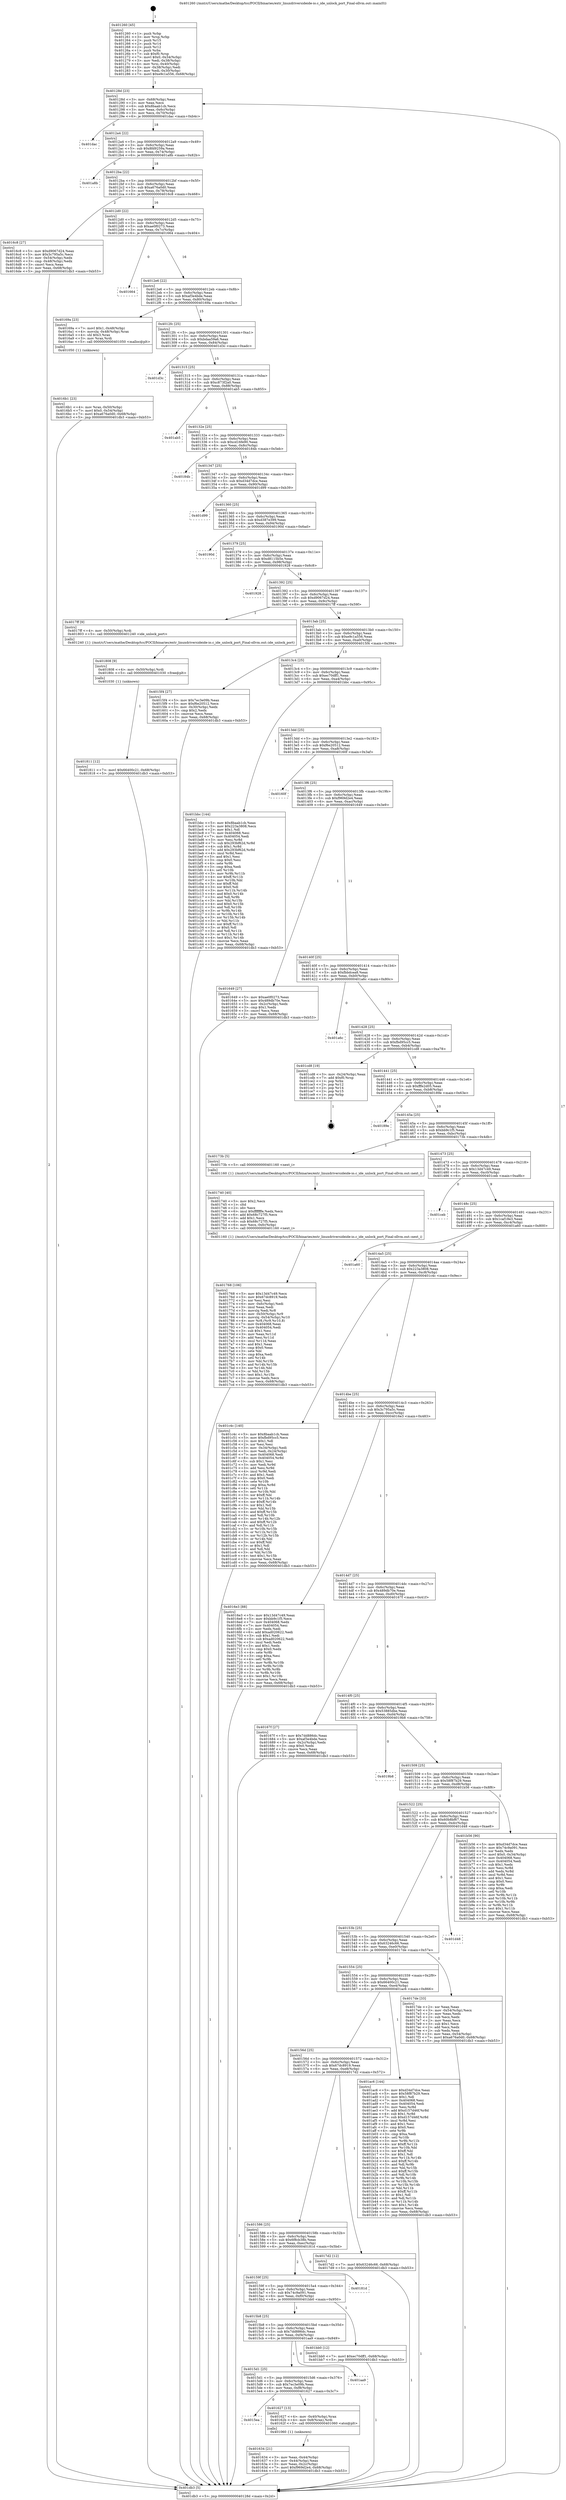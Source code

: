 digraph "0x401260" {
  label = "0x401260 (/mnt/c/Users/mathe/Desktop/tcc/POCII/binaries/extr_linuxdriversideide-io.c_ide_unlock_port_Final-ollvm.out::main(0))"
  labelloc = "t"
  node[shape=record]

  Entry [label="",width=0.3,height=0.3,shape=circle,fillcolor=black,style=filled]
  "0x40128d" [label="{
     0x40128d [23]\l
     | [instrs]\l
     &nbsp;&nbsp;0x40128d \<+3\>: mov -0x68(%rbp),%eax\l
     &nbsp;&nbsp;0x401290 \<+2\>: mov %eax,%ecx\l
     &nbsp;&nbsp;0x401292 \<+6\>: sub $0x8baab1cb,%ecx\l
     &nbsp;&nbsp;0x401298 \<+3\>: mov %eax,-0x6c(%rbp)\l
     &nbsp;&nbsp;0x40129b \<+3\>: mov %ecx,-0x70(%rbp)\l
     &nbsp;&nbsp;0x40129e \<+6\>: je 0000000000401dac \<main+0xb4c\>\l
  }"]
  "0x401dac" [label="{
     0x401dac\l
  }", style=dashed]
  "0x4012a4" [label="{
     0x4012a4 [22]\l
     | [instrs]\l
     &nbsp;&nbsp;0x4012a4 \<+5\>: jmp 00000000004012a9 \<main+0x49\>\l
     &nbsp;&nbsp;0x4012a9 \<+3\>: mov -0x6c(%rbp),%eax\l
     &nbsp;&nbsp;0x4012ac \<+5\>: sub $0x8fd9259a,%eax\l
     &nbsp;&nbsp;0x4012b1 \<+3\>: mov %eax,-0x74(%rbp)\l
     &nbsp;&nbsp;0x4012b4 \<+6\>: je 0000000000401a8b \<main+0x82b\>\l
  }"]
  Exit [label="",width=0.3,height=0.3,shape=circle,fillcolor=black,style=filled,peripheries=2]
  "0x401a8b" [label="{
     0x401a8b\l
  }", style=dashed]
  "0x4012ba" [label="{
     0x4012ba [22]\l
     | [instrs]\l
     &nbsp;&nbsp;0x4012ba \<+5\>: jmp 00000000004012bf \<main+0x5f\>\l
     &nbsp;&nbsp;0x4012bf \<+3\>: mov -0x6c(%rbp),%eax\l
     &nbsp;&nbsp;0x4012c2 \<+5\>: sub $0xa676a0d0,%eax\l
     &nbsp;&nbsp;0x4012c7 \<+3\>: mov %eax,-0x78(%rbp)\l
     &nbsp;&nbsp;0x4012ca \<+6\>: je 00000000004016c8 \<main+0x468\>\l
  }"]
  "0x401811" [label="{
     0x401811 [12]\l
     | [instrs]\l
     &nbsp;&nbsp;0x401811 \<+7\>: movl $0x66400c21,-0x68(%rbp)\l
     &nbsp;&nbsp;0x401818 \<+5\>: jmp 0000000000401db3 \<main+0xb53\>\l
  }"]
  "0x4016c8" [label="{
     0x4016c8 [27]\l
     | [instrs]\l
     &nbsp;&nbsp;0x4016c8 \<+5\>: mov $0xd9067d24,%eax\l
     &nbsp;&nbsp;0x4016cd \<+5\>: mov $0x3c795a5c,%ecx\l
     &nbsp;&nbsp;0x4016d2 \<+3\>: mov -0x54(%rbp),%edx\l
     &nbsp;&nbsp;0x4016d5 \<+3\>: cmp -0x48(%rbp),%edx\l
     &nbsp;&nbsp;0x4016d8 \<+3\>: cmovl %ecx,%eax\l
     &nbsp;&nbsp;0x4016db \<+3\>: mov %eax,-0x68(%rbp)\l
     &nbsp;&nbsp;0x4016de \<+5\>: jmp 0000000000401db3 \<main+0xb53\>\l
  }"]
  "0x4012d0" [label="{
     0x4012d0 [22]\l
     | [instrs]\l
     &nbsp;&nbsp;0x4012d0 \<+5\>: jmp 00000000004012d5 \<main+0x75\>\l
     &nbsp;&nbsp;0x4012d5 \<+3\>: mov -0x6c(%rbp),%eax\l
     &nbsp;&nbsp;0x4012d8 \<+5\>: sub $0xae0f0273,%eax\l
     &nbsp;&nbsp;0x4012dd \<+3\>: mov %eax,-0x7c(%rbp)\l
     &nbsp;&nbsp;0x4012e0 \<+6\>: je 0000000000401664 \<main+0x404\>\l
  }"]
  "0x401808" [label="{
     0x401808 [9]\l
     | [instrs]\l
     &nbsp;&nbsp;0x401808 \<+4\>: mov -0x50(%rbp),%rdi\l
     &nbsp;&nbsp;0x40180c \<+5\>: call 0000000000401030 \<free@plt\>\l
     | [calls]\l
     &nbsp;&nbsp;0x401030 \{1\} (unknown)\l
  }"]
  "0x401664" [label="{
     0x401664\l
  }", style=dashed]
  "0x4012e6" [label="{
     0x4012e6 [22]\l
     | [instrs]\l
     &nbsp;&nbsp;0x4012e6 \<+5\>: jmp 00000000004012eb \<main+0x8b\>\l
     &nbsp;&nbsp;0x4012eb \<+3\>: mov -0x6c(%rbp),%eax\l
     &nbsp;&nbsp;0x4012ee \<+5\>: sub $0xaf3e4bde,%eax\l
     &nbsp;&nbsp;0x4012f3 \<+3\>: mov %eax,-0x80(%rbp)\l
     &nbsp;&nbsp;0x4012f6 \<+6\>: je 000000000040169a \<main+0x43a\>\l
  }"]
  "0x401768" [label="{
     0x401768 [106]\l
     | [instrs]\l
     &nbsp;&nbsp;0x401768 \<+5\>: mov $0x13d47c49,%ecx\l
     &nbsp;&nbsp;0x40176d \<+5\>: mov $0x67dc8919,%edx\l
     &nbsp;&nbsp;0x401772 \<+2\>: xor %esi,%esi\l
     &nbsp;&nbsp;0x401774 \<+6\>: mov -0xfc(%rbp),%edi\l
     &nbsp;&nbsp;0x40177a \<+3\>: imul %eax,%edi\l
     &nbsp;&nbsp;0x40177d \<+3\>: movslq %edi,%r8\l
     &nbsp;&nbsp;0x401780 \<+4\>: mov -0x50(%rbp),%r9\l
     &nbsp;&nbsp;0x401784 \<+4\>: movslq -0x54(%rbp),%r10\l
     &nbsp;&nbsp;0x401788 \<+4\>: mov %r8,(%r9,%r10,8)\l
     &nbsp;&nbsp;0x40178c \<+7\>: mov 0x404068,%eax\l
     &nbsp;&nbsp;0x401793 \<+7\>: mov 0x404054,%edi\l
     &nbsp;&nbsp;0x40179a \<+3\>: sub $0x1,%esi\l
     &nbsp;&nbsp;0x40179d \<+3\>: mov %eax,%r11d\l
     &nbsp;&nbsp;0x4017a0 \<+3\>: add %esi,%r11d\l
     &nbsp;&nbsp;0x4017a3 \<+4\>: imul %r11d,%eax\l
     &nbsp;&nbsp;0x4017a7 \<+3\>: and $0x1,%eax\l
     &nbsp;&nbsp;0x4017aa \<+3\>: cmp $0x0,%eax\l
     &nbsp;&nbsp;0x4017ad \<+3\>: sete %bl\l
     &nbsp;&nbsp;0x4017b0 \<+3\>: cmp $0xa,%edi\l
     &nbsp;&nbsp;0x4017b3 \<+4\>: setl %r14b\l
     &nbsp;&nbsp;0x4017b7 \<+3\>: mov %bl,%r15b\l
     &nbsp;&nbsp;0x4017ba \<+3\>: and %r14b,%r15b\l
     &nbsp;&nbsp;0x4017bd \<+3\>: xor %r14b,%bl\l
     &nbsp;&nbsp;0x4017c0 \<+3\>: or %bl,%r15b\l
     &nbsp;&nbsp;0x4017c3 \<+4\>: test $0x1,%r15b\l
     &nbsp;&nbsp;0x4017c7 \<+3\>: cmovne %edx,%ecx\l
     &nbsp;&nbsp;0x4017ca \<+3\>: mov %ecx,-0x68(%rbp)\l
     &nbsp;&nbsp;0x4017cd \<+5\>: jmp 0000000000401db3 \<main+0xb53\>\l
  }"]
  "0x40169a" [label="{
     0x40169a [23]\l
     | [instrs]\l
     &nbsp;&nbsp;0x40169a \<+7\>: movl $0x1,-0x48(%rbp)\l
     &nbsp;&nbsp;0x4016a1 \<+4\>: movslq -0x48(%rbp),%rax\l
     &nbsp;&nbsp;0x4016a5 \<+4\>: shl $0x3,%rax\l
     &nbsp;&nbsp;0x4016a9 \<+3\>: mov %rax,%rdi\l
     &nbsp;&nbsp;0x4016ac \<+5\>: call 0000000000401050 \<malloc@plt\>\l
     | [calls]\l
     &nbsp;&nbsp;0x401050 \{1\} (unknown)\l
  }"]
  "0x4012fc" [label="{
     0x4012fc [25]\l
     | [instrs]\l
     &nbsp;&nbsp;0x4012fc \<+5\>: jmp 0000000000401301 \<main+0xa1\>\l
     &nbsp;&nbsp;0x401301 \<+3\>: mov -0x6c(%rbp),%eax\l
     &nbsp;&nbsp;0x401304 \<+5\>: sub $0xbdaa59a6,%eax\l
     &nbsp;&nbsp;0x401309 \<+6\>: mov %eax,-0x84(%rbp)\l
     &nbsp;&nbsp;0x40130f \<+6\>: je 0000000000401d3c \<main+0xadc\>\l
  }"]
  "0x401740" [label="{
     0x401740 [40]\l
     | [instrs]\l
     &nbsp;&nbsp;0x401740 \<+5\>: mov $0x2,%ecx\l
     &nbsp;&nbsp;0x401745 \<+1\>: cltd\l
     &nbsp;&nbsp;0x401746 \<+2\>: idiv %ecx\l
     &nbsp;&nbsp;0x401748 \<+6\>: imul $0xfffffffe,%edx,%ecx\l
     &nbsp;&nbsp;0x40174e \<+6\>: add $0x68c727f5,%ecx\l
     &nbsp;&nbsp;0x401754 \<+3\>: add $0x1,%ecx\l
     &nbsp;&nbsp;0x401757 \<+6\>: sub $0x68c727f5,%ecx\l
     &nbsp;&nbsp;0x40175d \<+6\>: mov %ecx,-0xfc(%rbp)\l
     &nbsp;&nbsp;0x401763 \<+5\>: call 0000000000401160 \<next_i\>\l
     | [calls]\l
     &nbsp;&nbsp;0x401160 \{1\} (/mnt/c/Users/mathe/Desktop/tcc/POCII/binaries/extr_linuxdriversideide-io.c_ide_unlock_port_Final-ollvm.out::next_i)\l
  }"]
  "0x401d3c" [label="{
     0x401d3c\l
  }", style=dashed]
  "0x401315" [label="{
     0x401315 [25]\l
     | [instrs]\l
     &nbsp;&nbsp;0x401315 \<+5\>: jmp 000000000040131a \<main+0xba\>\l
     &nbsp;&nbsp;0x40131a \<+3\>: mov -0x6c(%rbp),%eax\l
     &nbsp;&nbsp;0x40131d \<+5\>: sub $0xc873f2a0,%eax\l
     &nbsp;&nbsp;0x401322 \<+6\>: mov %eax,-0x88(%rbp)\l
     &nbsp;&nbsp;0x401328 \<+6\>: je 0000000000401ab5 \<main+0x855\>\l
  }"]
  "0x4016b1" [label="{
     0x4016b1 [23]\l
     | [instrs]\l
     &nbsp;&nbsp;0x4016b1 \<+4\>: mov %rax,-0x50(%rbp)\l
     &nbsp;&nbsp;0x4016b5 \<+7\>: movl $0x0,-0x54(%rbp)\l
     &nbsp;&nbsp;0x4016bc \<+7\>: movl $0xa676a0d0,-0x68(%rbp)\l
     &nbsp;&nbsp;0x4016c3 \<+5\>: jmp 0000000000401db3 \<main+0xb53\>\l
  }"]
  "0x401ab5" [label="{
     0x401ab5\l
  }", style=dashed]
  "0x40132e" [label="{
     0x40132e [25]\l
     | [instrs]\l
     &nbsp;&nbsp;0x40132e \<+5\>: jmp 0000000000401333 \<main+0xd3\>\l
     &nbsp;&nbsp;0x401333 \<+3\>: mov -0x6c(%rbp),%eax\l
     &nbsp;&nbsp;0x401336 \<+5\>: sub $0xcd16fe90,%eax\l
     &nbsp;&nbsp;0x40133b \<+6\>: mov %eax,-0x8c(%rbp)\l
     &nbsp;&nbsp;0x401341 \<+6\>: je 000000000040184b \<main+0x5eb\>\l
  }"]
  "0x401634" [label="{
     0x401634 [21]\l
     | [instrs]\l
     &nbsp;&nbsp;0x401634 \<+3\>: mov %eax,-0x44(%rbp)\l
     &nbsp;&nbsp;0x401637 \<+3\>: mov -0x44(%rbp),%eax\l
     &nbsp;&nbsp;0x40163a \<+3\>: mov %eax,-0x2c(%rbp)\l
     &nbsp;&nbsp;0x40163d \<+7\>: movl $0xf969d2e4,-0x68(%rbp)\l
     &nbsp;&nbsp;0x401644 \<+5\>: jmp 0000000000401db3 \<main+0xb53\>\l
  }"]
  "0x40184b" [label="{
     0x40184b\l
  }", style=dashed]
  "0x401347" [label="{
     0x401347 [25]\l
     | [instrs]\l
     &nbsp;&nbsp;0x401347 \<+5\>: jmp 000000000040134c \<main+0xec\>\l
     &nbsp;&nbsp;0x40134c \<+3\>: mov -0x6c(%rbp),%eax\l
     &nbsp;&nbsp;0x40134f \<+5\>: sub $0xd34d7dce,%eax\l
     &nbsp;&nbsp;0x401354 \<+6\>: mov %eax,-0x90(%rbp)\l
     &nbsp;&nbsp;0x40135a \<+6\>: je 0000000000401d99 \<main+0xb39\>\l
  }"]
  "0x4015ea" [label="{
     0x4015ea\l
  }", style=dashed]
  "0x401d99" [label="{
     0x401d99\l
  }", style=dashed]
  "0x401360" [label="{
     0x401360 [25]\l
     | [instrs]\l
     &nbsp;&nbsp;0x401360 \<+5\>: jmp 0000000000401365 \<main+0x105\>\l
     &nbsp;&nbsp;0x401365 \<+3\>: mov -0x6c(%rbp),%eax\l
     &nbsp;&nbsp;0x401368 \<+5\>: sub $0xd387e399,%eax\l
     &nbsp;&nbsp;0x40136d \<+6\>: mov %eax,-0x94(%rbp)\l
     &nbsp;&nbsp;0x401373 \<+6\>: je 000000000040190d \<main+0x6ad\>\l
  }"]
  "0x401627" [label="{
     0x401627 [13]\l
     | [instrs]\l
     &nbsp;&nbsp;0x401627 \<+4\>: mov -0x40(%rbp),%rax\l
     &nbsp;&nbsp;0x40162b \<+4\>: mov 0x8(%rax),%rdi\l
     &nbsp;&nbsp;0x40162f \<+5\>: call 0000000000401060 \<atoi@plt\>\l
     | [calls]\l
     &nbsp;&nbsp;0x401060 \{1\} (unknown)\l
  }"]
  "0x40190d" [label="{
     0x40190d\l
  }", style=dashed]
  "0x401379" [label="{
     0x401379 [25]\l
     | [instrs]\l
     &nbsp;&nbsp;0x401379 \<+5\>: jmp 000000000040137e \<main+0x11e\>\l
     &nbsp;&nbsp;0x40137e \<+3\>: mov -0x6c(%rbp),%eax\l
     &nbsp;&nbsp;0x401381 \<+5\>: sub $0xd8115b5e,%eax\l
     &nbsp;&nbsp;0x401386 \<+6\>: mov %eax,-0x98(%rbp)\l
     &nbsp;&nbsp;0x40138c \<+6\>: je 0000000000401928 \<main+0x6c8\>\l
  }"]
  "0x4015d1" [label="{
     0x4015d1 [25]\l
     | [instrs]\l
     &nbsp;&nbsp;0x4015d1 \<+5\>: jmp 00000000004015d6 \<main+0x376\>\l
     &nbsp;&nbsp;0x4015d6 \<+3\>: mov -0x6c(%rbp),%eax\l
     &nbsp;&nbsp;0x4015d9 \<+5\>: sub $0x7ec3e09b,%eax\l
     &nbsp;&nbsp;0x4015de \<+6\>: mov %eax,-0xf8(%rbp)\l
     &nbsp;&nbsp;0x4015e4 \<+6\>: je 0000000000401627 \<main+0x3c7\>\l
  }"]
  "0x401928" [label="{
     0x401928\l
  }", style=dashed]
  "0x401392" [label="{
     0x401392 [25]\l
     | [instrs]\l
     &nbsp;&nbsp;0x401392 \<+5\>: jmp 0000000000401397 \<main+0x137\>\l
     &nbsp;&nbsp;0x401397 \<+3\>: mov -0x6c(%rbp),%eax\l
     &nbsp;&nbsp;0x40139a \<+5\>: sub $0xd9067d24,%eax\l
     &nbsp;&nbsp;0x40139f \<+6\>: mov %eax,-0x9c(%rbp)\l
     &nbsp;&nbsp;0x4013a5 \<+6\>: je 00000000004017ff \<main+0x59f\>\l
  }"]
  "0x401aa9" [label="{
     0x401aa9\l
  }", style=dashed]
  "0x4017ff" [label="{
     0x4017ff [9]\l
     | [instrs]\l
     &nbsp;&nbsp;0x4017ff \<+4\>: mov -0x50(%rbp),%rdi\l
     &nbsp;&nbsp;0x401803 \<+5\>: call 0000000000401240 \<ide_unlock_port\>\l
     | [calls]\l
     &nbsp;&nbsp;0x401240 \{1\} (/mnt/c/Users/mathe/Desktop/tcc/POCII/binaries/extr_linuxdriversideide-io.c_ide_unlock_port_Final-ollvm.out::ide_unlock_port)\l
  }"]
  "0x4013ab" [label="{
     0x4013ab [25]\l
     | [instrs]\l
     &nbsp;&nbsp;0x4013ab \<+5\>: jmp 00000000004013b0 \<main+0x150\>\l
     &nbsp;&nbsp;0x4013b0 \<+3\>: mov -0x6c(%rbp),%eax\l
     &nbsp;&nbsp;0x4013b3 \<+5\>: sub $0xe9c1a556,%eax\l
     &nbsp;&nbsp;0x4013b8 \<+6\>: mov %eax,-0xa0(%rbp)\l
     &nbsp;&nbsp;0x4013be \<+6\>: je 00000000004015f4 \<main+0x394\>\l
  }"]
  "0x4015b8" [label="{
     0x4015b8 [25]\l
     | [instrs]\l
     &nbsp;&nbsp;0x4015b8 \<+5\>: jmp 00000000004015bd \<main+0x35d\>\l
     &nbsp;&nbsp;0x4015bd \<+3\>: mov -0x6c(%rbp),%eax\l
     &nbsp;&nbsp;0x4015c0 \<+5\>: sub $0x7dd886dc,%eax\l
     &nbsp;&nbsp;0x4015c5 \<+6\>: mov %eax,-0xf4(%rbp)\l
     &nbsp;&nbsp;0x4015cb \<+6\>: je 0000000000401aa9 \<main+0x849\>\l
  }"]
  "0x4015f4" [label="{
     0x4015f4 [27]\l
     | [instrs]\l
     &nbsp;&nbsp;0x4015f4 \<+5\>: mov $0x7ec3e09b,%eax\l
     &nbsp;&nbsp;0x4015f9 \<+5\>: mov $0xf6e20512,%ecx\l
     &nbsp;&nbsp;0x4015fe \<+3\>: mov -0x30(%rbp),%edx\l
     &nbsp;&nbsp;0x401601 \<+3\>: cmp $0x2,%edx\l
     &nbsp;&nbsp;0x401604 \<+3\>: cmovne %ecx,%eax\l
     &nbsp;&nbsp;0x401607 \<+3\>: mov %eax,-0x68(%rbp)\l
     &nbsp;&nbsp;0x40160a \<+5\>: jmp 0000000000401db3 \<main+0xb53\>\l
  }"]
  "0x4013c4" [label="{
     0x4013c4 [25]\l
     | [instrs]\l
     &nbsp;&nbsp;0x4013c4 \<+5\>: jmp 00000000004013c9 \<main+0x169\>\l
     &nbsp;&nbsp;0x4013c9 \<+3\>: mov -0x6c(%rbp),%eax\l
     &nbsp;&nbsp;0x4013cc \<+5\>: sub $0xec70dff1,%eax\l
     &nbsp;&nbsp;0x4013d1 \<+6\>: mov %eax,-0xa4(%rbp)\l
     &nbsp;&nbsp;0x4013d7 \<+6\>: je 0000000000401bbc \<main+0x95c\>\l
  }"]
  "0x401db3" [label="{
     0x401db3 [5]\l
     | [instrs]\l
     &nbsp;&nbsp;0x401db3 \<+5\>: jmp 000000000040128d \<main+0x2d\>\l
  }"]
  "0x401260" [label="{
     0x401260 [45]\l
     | [instrs]\l
     &nbsp;&nbsp;0x401260 \<+1\>: push %rbp\l
     &nbsp;&nbsp;0x401261 \<+3\>: mov %rsp,%rbp\l
     &nbsp;&nbsp;0x401264 \<+2\>: push %r15\l
     &nbsp;&nbsp;0x401266 \<+2\>: push %r14\l
     &nbsp;&nbsp;0x401268 \<+2\>: push %r12\l
     &nbsp;&nbsp;0x40126a \<+1\>: push %rbx\l
     &nbsp;&nbsp;0x40126b \<+7\>: sub $0xf0,%rsp\l
     &nbsp;&nbsp;0x401272 \<+7\>: movl $0x0,-0x34(%rbp)\l
     &nbsp;&nbsp;0x401279 \<+3\>: mov %edi,-0x38(%rbp)\l
     &nbsp;&nbsp;0x40127c \<+4\>: mov %rsi,-0x40(%rbp)\l
     &nbsp;&nbsp;0x401280 \<+3\>: mov -0x38(%rbp),%edi\l
     &nbsp;&nbsp;0x401283 \<+3\>: mov %edi,-0x30(%rbp)\l
     &nbsp;&nbsp;0x401286 \<+7\>: movl $0xe9c1a556,-0x68(%rbp)\l
  }"]
  "0x401bb0" [label="{
     0x401bb0 [12]\l
     | [instrs]\l
     &nbsp;&nbsp;0x401bb0 \<+7\>: movl $0xec70dff1,-0x68(%rbp)\l
     &nbsp;&nbsp;0x401bb7 \<+5\>: jmp 0000000000401db3 \<main+0xb53\>\l
  }"]
  "0x401bbc" [label="{
     0x401bbc [144]\l
     | [instrs]\l
     &nbsp;&nbsp;0x401bbc \<+5\>: mov $0x8baab1cb,%eax\l
     &nbsp;&nbsp;0x401bc1 \<+5\>: mov $0x223a3808,%ecx\l
     &nbsp;&nbsp;0x401bc6 \<+2\>: mov $0x1,%dl\l
     &nbsp;&nbsp;0x401bc8 \<+7\>: mov 0x404068,%esi\l
     &nbsp;&nbsp;0x401bcf \<+7\>: mov 0x404054,%edi\l
     &nbsp;&nbsp;0x401bd6 \<+3\>: mov %esi,%r8d\l
     &nbsp;&nbsp;0x401bd9 \<+7\>: sub $0x293bf62d,%r8d\l
     &nbsp;&nbsp;0x401be0 \<+4\>: sub $0x1,%r8d\l
     &nbsp;&nbsp;0x401be4 \<+7\>: add $0x293bf62d,%r8d\l
     &nbsp;&nbsp;0x401beb \<+4\>: imul %r8d,%esi\l
     &nbsp;&nbsp;0x401bef \<+3\>: and $0x1,%esi\l
     &nbsp;&nbsp;0x401bf2 \<+3\>: cmp $0x0,%esi\l
     &nbsp;&nbsp;0x401bf5 \<+4\>: sete %r9b\l
     &nbsp;&nbsp;0x401bf9 \<+3\>: cmp $0xa,%edi\l
     &nbsp;&nbsp;0x401bfc \<+4\>: setl %r10b\l
     &nbsp;&nbsp;0x401c00 \<+3\>: mov %r9b,%r11b\l
     &nbsp;&nbsp;0x401c03 \<+4\>: xor $0xff,%r11b\l
     &nbsp;&nbsp;0x401c07 \<+3\>: mov %r10b,%bl\l
     &nbsp;&nbsp;0x401c0a \<+3\>: xor $0xff,%bl\l
     &nbsp;&nbsp;0x401c0d \<+3\>: xor $0x0,%dl\l
     &nbsp;&nbsp;0x401c10 \<+3\>: mov %r11b,%r14b\l
     &nbsp;&nbsp;0x401c13 \<+4\>: and $0x0,%r14b\l
     &nbsp;&nbsp;0x401c17 \<+3\>: and %dl,%r9b\l
     &nbsp;&nbsp;0x401c1a \<+3\>: mov %bl,%r15b\l
     &nbsp;&nbsp;0x401c1d \<+4\>: and $0x0,%r15b\l
     &nbsp;&nbsp;0x401c21 \<+3\>: and %dl,%r10b\l
     &nbsp;&nbsp;0x401c24 \<+3\>: or %r9b,%r14b\l
     &nbsp;&nbsp;0x401c27 \<+3\>: or %r10b,%r15b\l
     &nbsp;&nbsp;0x401c2a \<+3\>: xor %r15b,%r14b\l
     &nbsp;&nbsp;0x401c2d \<+3\>: or %bl,%r11b\l
     &nbsp;&nbsp;0x401c30 \<+4\>: xor $0xff,%r11b\l
     &nbsp;&nbsp;0x401c34 \<+3\>: or $0x0,%dl\l
     &nbsp;&nbsp;0x401c37 \<+3\>: and %dl,%r11b\l
     &nbsp;&nbsp;0x401c3a \<+3\>: or %r11b,%r14b\l
     &nbsp;&nbsp;0x401c3d \<+4\>: test $0x1,%r14b\l
     &nbsp;&nbsp;0x401c41 \<+3\>: cmovne %ecx,%eax\l
     &nbsp;&nbsp;0x401c44 \<+3\>: mov %eax,-0x68(%rbp)\l
     &nbsp;&nbsp;0x401c47 \<+5\>: jmp 0000000000401db3 \<main+0xb53\>\l
  }"]
  "0x4013dd" [label="{
     0x4013dd [25]\l
     | [instrs]\l
     &nbsp;&nbsp;0x4013dd \<+5\>: jmp 00000000004013e2 \<main+0x182\>\l
     &nbsp;&nbsp;0x4013e2 \<+3\>: mov -0x6c(%rbp),%eax\l
     &nbsp;&nbsp;0x4013e5 \<+5\>: sub $0xf6e20512,%eax\l
     &nbsp;&nbsp;0x4013ea \<+6\>: mov %eax,-0xa8(%rbp)\l
     &nbsp;&nbsp;0x4013f0 \<+6\>: je 000000000040160f \<main+0x3af\>\l
  }"]
  "0x40159f" [label="{
     0x40159f [25]\l
     | [instrs]\l
     &nbsp;&nbsp;0x40159f \<+5\>: jmp 00000000004015a4 \<main+0x344\>\l
     &nbsp;&nbsp;0x4015a4 \<+3\>: mov -0x6c(%rbp),%eax\l
     &nbsp;&nbsp;0x4015a7 \<+5\>: sub $0x74c9a091,%eax\l
     &nbsp;&nbsp;0x4015ac \<+6\>: mov %eax,-0xf0(%rbp)\l
     &nbsp;&nbsp;0x4015b2 \<+6\>: je 0000000000401bb0 \<main+0x950\>\l
  }"]
  "0x40160f" [label="{
     0x40160f\l
  }", style=dashed]
  "0x4013f6" [label="{
     0x4013f6 [25]\l
     | [instrs]\l
     &nbsp;&nbsp;0x4013f6 \<+5\>: jmp 00000000004013fb \<main+0x19b\>\l
     &nbsp;&nbsp;0x4013fb \<+3\>: mov -0x6c(%rbp),%eax\l
     &nbsp;&nbsp;0x4013fe \<+5\>: sub $0xf969d2e4,%eax\l
     &nbsp;&nbsp;0x401403 \<+6\>: mov %eax,-0xac(%rbp)\l
     &nbsp;&nbsp;0x401409 \<+6\>: je 0000000000401649 \<main+0x3e9\>\l
  }"]
  "0x40181d" [label="{
     0x40181d\l
  }", style=dashed]
  "0x401649" [label="{
     0x401649 [27]\l
     | [instrs]\l
     &nbsp;&nbsp;0x401649 \<+5\>: mov $0xae0f0273,%eax\l
     &nbsp;&nbsp;0x40164e \<+5\>: mov $0x489db70e,%ecx\l
     &nbsp;&nbsp;0x401653 \<+3\>: mov -0x2c(%rbp),%edx\l
     &nbsp;&nbsp;0x401656 \<+3\>: cmp $0x1,%edx\l
     &nbsp;&nbsp;0x401659 \<+3\>: cmovl %ecx,%eax\l
     &nbsp;&nbsp;0x40165c \<+3\>: mov %eax,-0x68(%rbp)\l
     &nbsp;&nbsp;0x40165f \<+5\>: jmp 0000000000401db3 \<main+0xb53\>\l
  }"]
  "0x40140f" [label="{
     0x40140f [25]\l
     | [instrs]\l
     &nbsp;&nbsp;0x40140f \<+5\>: jmp 0000000000401414 \<main+0x1b4\>\l
     &nbsp;&nbsp;0x401414 \<+3\>: mov -0x6c(%rbp),%eax\l
     &nbsp;&nbsp;0x401417 \<+5\>: sub $0xfbbdcea8,%eax\l
     &nbsp;&nbsp;0x40141c \<+6\>: mov %eax,-0xb0(%rbp)\l
     &nbsp;&nbsp;0x401422 \<+6\>: je 0000000000401a6c \<main+0x80c\>\l
  }"]
  "0x401586" [label="{
     0x401586 [25]\l
     | [instrs]\l
     &nbsp;&nbsp;0x401586 \<+5\>: jmp 000000000040158b \<main+0x32b\>\l
     &nbsp;&nbsp;0x40158b \<+3\>: mov -0x6c(%rbp),%eax\l
     &nbsp;&nbsp;0x40158e \<+5\>: sub $0x6f8cb38b,%eax\l
     &nbsp;&nbsp;0x401593 \<+6\>: mov %eax,-0xec(%rbp)\l
     &nbsp;&nbsp;0x401599 \<+6\>: je 000000000040181d \<main+0x5bd\>\l
  }"]
  "0x401a6c" [label="{
     0x401a6c\l
  }", style=dashed]
  "0x401428" [label="{
     0x401428 [25]\l
     | [instrs]\l
     &nbsp;&nbsp;0x401428 \<+5\>: jmp 000000000040142d \<main+0x1cd\>\l
     &nbsp;&nbsp;0x40142d \<+3\>: mov -0x6c(%rbp),%eax\l
     &nbsp;&nbsp;0x401430 \<+5\>: sub $0xfbd95cc5,%eax\l
     &nbsp;&nbsp;0x401435 \<+6\>: mov %eax,-0xb4(%rbp)\l
     &nbsp;&nbsp;0x40143b \<+6\>: je 0000000000401cd8 \<main+0xa78\>\l
  }"]
  "0x4017d2" [label="{
     0x4017d2 [12]\l
     | [instrs]\l
     &nbsp;&nbsp;0x4017d2 \<+7\>: movl $0x63246c66,-0x68(%rbp)\l
     &nbsp;&nbsp;0x4017d9 \<+5\>: jmp 0000000000401db3 \<main+0xb53\>\l
  }"]
  "0x401cd8" [label="{
     0x401cd8 [19]\l
     | [instrs]\l
     &nbsp;&nbsp;0x401cd8 \<+3\>: mov -0x24(%rbp),%eax\l
     &nbsp;&nbsp;0x401cdb \<+7\>: add $0xf0,%rsp\l
     &nbsp;&nbsp;0x401ce2 \<+1\>: pop %rbx\l
     &nbsp;&nbsp;0x401ce3 \<+2\>: pop %r12\l
     &nbsp;&nbsp;0x401ce5 \<+2\>: pop %r14\l
     &nbsp;&nbsp;0x401ce7 \<+2\>: pop %r15\l
     &nbsp;&nbsp;0x401ce9 \<+1\>: pop %rbp\l
     &nbsp;&nbsp;0x401cea \<+1\>: ret\l
  }"]
  "0x401441" [label="{
     0x401441 [25]\l
     | [instrs]\l
     &nbsp;&nbsp;0x401441 \<+5\>: jmp 0000000000401446 \<main+0x1e6\>\l
     &nbsp;&nbsp;0x401446 \<+3\>: mov -0x6c(%rbp),%eax\l
     &nbsp;&nbsp;0x401449 \<+5\>: sub $0xfffe2d05,%eax\l
     &nbsp;&nbsp;0x40144e \<+6\>: mov %eax,-0xb8(%rbp)\l
     &nbsp;&nbsp;0x401454 \<+6\>: je 000000000040189e \<main+0x63e\>\l
  }"]
  "0x40156d" [label="{
     0x40156d [25]\l
     | [instrs]\l
     &nbsp;&nbsp;0x40156d \<+5\>: jmp 0000000000401572 \<main+0x312\>\l
     &nbsp;&nbsp;0x401572 \<+3\>: mov -0x6c(%rbp),%eax\l
     &nbsp;&nbsp;0x401575 \<+5\>: sub $0x67dc8919,%eax\l
     &nbsp;&nbsp;0x40157a \<+6\>: mov %eax,-0xe8(%rbp)\l
     &nbsp;&nbsp;0x401580 \<+6\>: je 00000000004017d2 \<main+0x572\>\l
  }"]
  "0x40189e" [label="{
     0x40189e\l
  }", style=dashed]
  "0x40145a" [label="{
     0x40145a [25]\l
     | [instrs]\l
     &nbsp;&nbsp;0x40145a \<+5\>: jmp 000000000040145f \<main+0x1ff\>\l
     &nbsp;&nbsp;0x40145f \<+3\>: mov -0x6c(%rbp),%eax\l
     &nbsp;&nbsp;0x401462 \<+5\>: sub $0xbb9c1f5,%eax\l
     &nbsp;&nbsp;0x401467 \<+6\>: mov %eax,-0xbc(%rbp)\l
     &nbsp;&nbsp;0x40146d \<+6\>: je 000000000040173b \<main+0x4db\>\l
  }"]
  "0x401ac6" [label="{
     0x401ac6 [144]\l
     | [instrs]\l
     &nbsp;&nbsp;0x401ac6 \<+5\>: mov $0xd34d7dce,%eax\l
     &nbsp;&nbsp;0x401acb \<+5\>: mov $0x58f87b29,%ecx\l
     &nbsp;&nbsp;0x401ad0 \<+2\>: mov $0x1,%dl\l
     &nbsp;&nbsp;0x401ad2 \<+7\>: mov 0x404068,%esi\l
     &nbsp;&nbsp;0x401ad9 \<+7\>: mov 0x404054,%edi\l
     &nbsp;&nbsp;0x401ae0 \<+3\>: mov %esi,%r8d\l
     &nbsp;&nbsp;0x401ae3 \<+7\>: add $0xd157d46f,%r8d\l
     &nbsp;&nbsp;0x401aea \<+4\>: sub $0x1,%r8d\l
     &nbsp;&nbsp;0x401aee \<+7\>: sub $0xd157d46f,%r8d\l
     &nbsp;&nbsp;0x401af5 \<+4\>: imul %r8d,%esi\l
     &nbsp;&nbsp;0x401af9 \<+3\>: and $0x1,%esi\l
     &nbsp;&nbsp;0x401afc \<+3\>: cmp $0x0,%esi\l
     &nbsp;&nbsp;0x401aff \<+4\>: sete %r9b\l
     &nbsp;&nbsp;0x401b03 \<+3\>: cmp $0xa,%edi\l
     &nbsp;&nbsp;0x401b06 \<+4\>: setl %r10b\l
     &nbsp;&nbsp;0x401b0a \<+3\>: mov %r9b,%r11b\l
     &nbsp;&nbsp;0x401b0d \<+4\>: xor $0xff,%r11b\l
     &nbsp;&nbsp;0x401b11 \<+3\>: mov %r10b,%bl\l
     &nbsp;&nbsp;0x401b14 \<+3\>: xor $0xff,%bl\l
     &nbsp;&nbsp;0x401b17 \<+3\>: xor $0x1,%dl\l
     &nbsp;&nbsp;0x401b1a \<+3\>: mov %r11b,%r14b\l
     &nbsp;&nbsp;0x401b1d \<+4\>: and $0xff,%r14b\l
     &nbsp;&nbsp;0x401b21 \<+3\>: and %dl,%r9b\l
     &nbsp;&nbsp;0x401b24 \<+3\>: mov %bl,%r15b\l
     &nbsp;&nbsp;0x401b27 \<+4\>: and $0xff,%r15b\l
     &nbsp;&nbsp;0x401b2b \<+3\>: and %dl,%r10b\l
     &nbsp;&nbsp;0x401b2e \<+3\>: or %r9b,%r14b\l
     &nbsp;&nbsp;0x401b31 \<+3\>: or %r10b,%r15b\l
     &nbsp;&nbsp;0x401b34 \<+3\>: xor %r15b,%r14b\l
     &nbsp;&nbsp;0x401b37 \<+3\>: or %bl,%r11b\l
     &nbsp;&nbsp;0x401b3a \<+4\>: xor $0xff,%r11b\l
     &nbsp;&nbsp;0x401b3e \<+3\>: or $0x1,%dl\l
     &nbsp;&nbsp;0x401b41 \<+3\>: and %dl,%r11b\l
     &nbsp;&nbsp;0x401b44 \<+3\>: or %r11b,%r14b\l
     &nbsp;&nbsp;0x401b47 \<+4\>: test $0x1,%r14b\l
     &nbsp;&nbsp;0x401b4b \<+3\>: cmovne %ecx,%eax\l
     &nbsp;&nbsp;0x401b4e \<+3\>: mov %eax,-0x68(%rbp)\l
     &nbsp;&nbsp;0x401b51 \<+5\>: jmp 0000000000401db3 \<main+0xb53\>\l
  }"]
  "0x40173b" [label="{
     0x40173b [5]\l
     | [instrs]\l
     &nbsp;&nbsp;0x40173b \<+5\>: call 0000000000401160 \<next_i\>\l
     | [calls]\l
     &nbsp;&nbsp;0x401160 \{1\} (/mnt/c/Users/mathe/Desktop/tcc/POCII/binaries/extr_linuxdriversideide-io.c_ide_unlock_port_Final-ollvm.out::next_i)\l
  }"]
  "0x401473" [label="{
     0x401473 [25]\l
     | [instrs]\l
     &nbsp;&nbsp;0x401473 \<+5\>: jmp 0000000000401478 \<main+0x218\>\l
     &nbsp;&nbsp;0x401478 \<+3\>: mov -0x6c(%rbp),%eax\l
     &nbsp;&nbsp;0x40147b \<+5\>: sub $0x13d47c49,%eax\l
     &nbsp;&nbsp;0x401480 \<+6\>: mov %eax,-0xc0(%rbp)\l
     &nbsp;&nbsp;0x401486 \<+6\>: je 0000000000401ceb \<main+0xa8b\>\l
  }"]
  "0x401554" [label="{
     0x401554 [25]\l
     | [instrs]\l
     &nbsp;&nbsp;0x401554 \<+5\>: jmp 0000000000401559 \<main+0x2f9\>\l
     &nbsp;&nbsp;0x401559 \<+3\>: mov -0x6c(%rbp),%eax\l
     &nbsp;&nbsp;0x40155c \<+5\>: sub $0x66400c21,%eax\l
     &nbsp;&nbsp;0x401561 \<+6\>: mov %eax,-0xe4(%rbp)\l
     &nbsp;&nbsp;0x401567 \<+6\>: je 0000000000401ac6 \<main+0x866\>\l
  }"]
  "0x401ceb" [label="{
     0x401ceb\l
  }", style=dashed]
  "0x40148c" [label="{
     0x40148c [25]\l
     | [instrs]\l
     &nbsp;&nbsp;0x40148c \<+5\>: jmp 0000000000401491 \<main+0x231\>\l
     &nbsp;&nbsp;0x401491 \<+3\>: mov -0x6c(%rbp),%eax\l
     &nbsp;&nbsp;0x401494 \<+5\>: sub $0x1caf18e3,%eax\l
     &nbsp;&nbsp;0x401499 \<+6\>: mov %eax,-0xc4(%rbp)\l
     &nbsp;&nbsp;0x40149f \<+6\>: je 0000000000401a60 \<main+0x800\>\l
  }"]
  "0x4017de" [label="{
     0x4017de [33]\l
     | [instrs]\l
     &nbsp;&nbsp;0x4017de \<+2\>: xor %eax,%eax\l
     &nbsp;&nbsp;0x4017e0 \<+3\>: mov -0x54(%rbp),%ecx\l
     &nbsp;&nbsp;0x4017e3 \<+2\>: mov %eax,%edx\l
     &nbsp;&nbsp;0x4017e5 \<+2\>: sub %ecx,%edx\l
     &nbsp;&nbsp;0x4017e7 \<+2\>: mov %eax,%ecx\l
     &nbsp;&nbsp;0x4017e9 \<+3\>: sub $0x1,%ecx\l
     &nbsp;&nbsp;0x4017ec \<+2\>: add %ecx,%edx\l
     &nbsp;&nbsp;0x4017ee \<+2\>: sub %edx,%eax\l
     &nbsp;&nbsp;0x4017f0 \<+3\>: mov %eax,-0x54(%rbp)\l
     &nbsp;&nbsp;0x4017f3 \<+7\>: movl $0xa676a0d0,-0x68(%rbp)\l
     &nbsp;&nbsp;0x4017fa \<+5\>: jmp 0000000000401db3 \<main+0xb53\>\l
  }"]
  "0x401a60" [label="{
     0x401a60\l
  }", style=dashed]
  "0x4014a5" [label="{
     0x4014a5 [25]\l
     | [instrs]\l
     &nbsp;&nbsp;0x4014a5 \<+5\>: jmp 00000000004014aa \<main+0x24a\>\l
     &nbsp;&nbsp;0x4014aa \<+3\>: mov -0x6c(%rbp),%eax\l
     &nbsp;&nbsp;0x4014ad \<+5\>: sub $0x223a3808,%eax\l
     &nbsp;&nbsp;0x4014b2 \<+6\>: mov %eax,-0xc8(%rbp)\l
     &nbsp;&nbsp;0x4014b8 \<+6\>: je 0000000000401c4c \<main+0x9ec\>\l
  }"]
  "0x40153b" [label="{
     0x40153b [25]\l
     | [instrs]\l
     &nbsp;&nbsp;0x40153b \<+5\>: jmp 0000000000401540 \<main+0x2e0\>\l
     &nbsp;&nbsp;0x401540 \<+3\>: mov -0x6c(%rbp),%eax\l
     &nbsp;&nbsp;0x401543 \<+5\>: sub $0x63246c66,%eax\l
     &nbsp;&nbsp;0x401548 \<+6\>: mov %eax,-0xe0(%rbp)\l
     &nbsp;&nbsp;0x40154e \<+6\>: je 00000000004017de \<main+0x57e\>\l
  }"]
  "0x401c4c" [label="{
     0x401c4c [140]\l
     | [instrs]\l
     &nbsp;&nbsp;0x401c4c \<+5\>: mov $0x8baab1cb,%eax\l
     &nbsp;&nbsp;0x401c51 \<+5\>: mov $0xfbd95cc5,%ecx\l
     &nbsp;&nbsp;0x401c56 \<+2\>: mov $0x1,%dl\l
     &nbsp;&nbsp;0x401c58 \<+2\>: xor %esi,%esi\l
     &nbsp;&nbsp;0x401c5a \<+3\>: mov -0x34(%rbp),%edi\l
     &nbsp;&nbsp;0x401c5d \<+3\>: mov %edi,-0x24(%rbp)\l
     &nbsp;&nbsp;0x401c60 \<+7\>: mov 0x404068,%edi\l
     &nbsp;&nbsp;0x401c67 \<+8\>: mov 0x404054,%r8d\l
     &nbsp;&nbsp;0x401c6f \<+3\>: sub $0x1,%esi\l
     &nbsp;&nbsp;0x401c72 \<+3\>: mov %edi,%r9d\l
     &nbsp;&nbsp;0x401c75 \<+3\>: add %esi,%r9d\l
     &nbsp;&nbsp;0x401c78 \<+4\>: imul %r9d,%edi\l
     &nbsp;&nbsp;0x401c7c \<+3\>: and $0x1,%edi\l
     &nbsp;&nbsp;0x401c7f \<+3\>: cmp $0x0,%edi\l
     &nbsp;&nbsp;0x401c82 \<+4\>: sete %r10b\l
     &nbsp;&nbsp;0x401c86 \<+4\>: cmp $0xa,%r8d\l
     &nbsp;&nbsp;0x401c8a \<+4\>: setl %r11b\l
     &nbsp;&nbsp;0x401c8e \<+3\>: mov %r10b,%bl\l
     &nbsp;&nbsp;0x401c91 \<+3\>: xor $0xff,%bl\l
     &nbsp;&nbsp;0x401c94 \<+3\>: mov %r11b,%r14b\l
     &nbsp;&nbsp;0x401c97 \<+4\>: xor $0xff,%r14b\l
     &nbsp;&nbsp;0x401c9b \<+3\>: xor $0x1,%dl\l
     &nbsp;&nbsp;0x401c9e \<+3\>: mov %bl,%r15b\l
     &nbsp;&nbsp;0x401ca1 \<+4\>: and $0xff,%r15b\l
     &nbsp;&nbsp;0x401ca5 \<+3\>: and %dl,%r10b\l
     &nbsp;&nbsp;0x401ca8 \<+3\>: mov %r14b,%r12b\l
     &nbsp;&nbsp;0x401cab \<+4\>: and $0xff,%r12b\l
     &nbsp;&nbsp;0x401caf \<+3\>: and %dl,%r11b\l
     &nbsp;&nbsp;0x401cb2 \<+3\>: or %r10b,%r15b\l
     &nbsp;&nbsp;0x401cb5 \<+3\>: or %r11b,%r12b\l
     &nbsp;&nbsp;0x401cb8 \<+3\>: xor %r12b,%r15b\l
     &nbsp;&nbsp;0x401cbb \<+3\>: or %r14b,%bl\l
     &nbsp;&nbsp;0x401cbe \<+3\>: xor $0xff,%bl\l
     &nbsp;&nbsp;0x401cc1 \<+3\>: or $0x1,%dl\l
     &nbsp;&nbsp;0x401cc4 \<+2\>: and %dl,%bl\l
     &nbsp;&nbsp;0x401cc6 \<+3\>: or %bl,%r15b\l
     &nbsp;&nbsp;0x401cc9 \<+4\>: test $0x1,%r15b\l
     &nbsp;&nbsp;0x401ccd \<+3\>: cmovne %ecx,%eax\l
     &nbsp;&nbsp;0x401cd0 \<+3\>: mov %eax,-0x68(%rbp)\l
     &nbsp;&nbsp;0x401cd3 \<+5\>: jmp 0000000000401db3 \<main+0xb53\>\l
  }"]
  "0x4014be" [label="{
     0x4014be [25]\l
     | [instrs]\l
     &nbsp;&nbsp;0x4014be \<+5\>: jmp 00000000004014c3 \<main+0x263\>\l
     &nbsp;&nbsp;0x4014c3 \<+3\>: mov -0x6c(%rbp),%eax\l
     &nbsp;&nbsp;0x4014c6 \<+5\>: sub $0x3c795a5c,%eax\l
     &nbsp;&nbsp;0x4014cb \<+6\>: mov %eax,-0xcc(%rbp)\l
     &nbsp;&nbsp;0x4014d1 \<+6\>: je 00000000004016e3 \<main+0x483\>\l
  }"]
  "0x401d48" [label="{
     0x401d48\l
  }", style=dashed]
  "0x4016e3" [label="{
     0x4016e3 [88]\l
     | [instrs]\l
     &nbsp;&nbsp;0x4016e3 \<+5\>: mov $0x13d47c49,%eax\l
     &nbsp;&nbsp;0x4016e8 \<+5\>: mov $0xbb9c1f5,%ecx\l
     &nbsp;&nbsp;0x4016ed \<+7\>: mov 0x404068,%edx\l
     &nbsp;&nbsp;0x4016f4 \<+7\>: mov 0x404054,%esi\l
     &nbsp;&nbsp;0x4016fb \<+2\>: mov %edx,%edi\l
     &nbsp;&nbsp;0x4016fd \<+6\>: add $0xad020622,%edi\l
     &nbsp;&nbsp;0x401703 \<+3\>: sub $0x1,%edi\l
     &nbsp;&nbsp;0x401706 \<+6\>: sub $0xad020622,%edi\l
     &nbsp;&nbsp;0x40170c \<+3\>: imul %edi,%edx\l
     &nbsp;&nbsp;0x40170f \<+3\>: and $0x1,%edx\l
     &nbsp;&nbsp;0x401712 \<+3\>: cmp $0x0,%edx\l
     &nbsp;&nbsp;0x401715 \<+4\>: sete %r8b\l
     &nbsp;&nbsp;0x401719 \<+3\>: cmp $0xa,%esi\l
     &nbsp;&nbsp;0x40171c \<+4\>: setl %r9b\l
     &nbsp;&nbsp;0x401720 \<+3\>: mov %r8b,%r10b\l
     &nbsp;&nbsp;0x401723 \<+3\>: and %r9b,%r10b\l
     &nbsp;&nbsp;0x401726 \<+3\>: xor %r9b,%r8b\l
     &nbsp;&nbsp;0x401729 \<+3\>: or %r8b,%r10b\l
     &nbsp;&nbsp;0x40172c \<+4\>: test $0x1,%r10b\l
     &nbsp;&nbsp;0x401730 \<+3\>: cmovne %ecx,%eax\l
     &nbsp;&nbsp;0x401733 \<+3\>: mov %eax,-0x68(%rbp)\l
     &nbsp;&nbsp;0x401736 \<+5\>: jmp 0000000000401db3 \<main+0xb53\>\l
  }"]
  "0x4014d7" [label="{
     0x4014d7 [25]\l
     | [instrs]\l
     &nbsp;&nbsp;0x4014d7 \<+5\>: jmp 00000000004014dc \<main+0x27c\>\l
     &nbsp;&nbsp;0x4014dc \<+3\>: mov -0x6c(%rbp),%eax\l
     &nbsp;&nbsp;0x4014df \<+5\>: sub $0x489db70e,%eax\l
     &nbsp;&nbsp;0x4014e4 \<+6\>: mov %eax,-0xd0(%rbp)\l
     &nbsp;&nbsp;0x4014ea \<+6\>: je 000000000040167f \<main+0x41f\>\l
  }"]
  "0x401522" [label="{
     0x401522 [25]\l
     | [instrs]\l
     &nbsp;&nbsp;0x401522 \<+5\>: jmp 0000000000401527 \<main+0x2c7\>\l
     &nbsp;&nbsp;0x401527 \<+3\>: mov -0x6c(%rbp),%eax\l
     &nbsp;&nbsp;0x40152a \<+5\>: sub $0x60b8bf67,%eax\l
     &nbsp;&nbsp;0x40152f \<+6\>: mov %eax,-0xdc(%rbp)\l
     &nbsp;&nbsp;0x401535 \<+6\>: je 0000000000401d48 \<main+0xae8\>\l
  }"]
  "0x40167f" [label="{
     0x40167f [27]\l
     | [instrs]\l
     &nbsp;&nbsp;0x40167f \<+5\>: mov $0x7dd886dc,%eax\l
     &nbsp;&nbsp;0x401684 \<+5\>: mov $0xaf3e4bde,%ecx\l
     &nbsp;&nbsp;0x401689 \<+3\>: mov -0x2c(%rbp),%edx\l
     &nbsp;&nbsp;0x40168c \<+3\>: cmp $0x0,%edx\l
     &nbsp;&nbsp;0x40168f \<+3\>: cmove %ecx,%eax\l
     &nbsp;&nbsp;0x401692 \<+3\>: mov %eax,-0x68(%rbp)\l
     &nbsp;&nbsp;0x401695 \<+5\>: jmp 0000000000401db3 \<main+0xb53\>\l
  }"]
  "0x4014f0" [label="{
     0x4014f0 [25]\l
     | [instrs]\l
     &nbsp;&nbsp;0x4014f0 \<+5\>: jmp 00000000004014f5 \<main+0x295\>\l
     &nbsp;&nbsp;0x4014f5 \<+3\>: mov -0x6c(%rbp),%eax\l
     &nbsp;&nbsp;0x4014f8 \<+5\>: sub $0x53885dbe,%eax\l
     &nbsp;&nbsp;0x4014fd \<+6\>: mov %eax,-0xd4(%rbp)\l
     &nbsp;&nbsp;0x401503 \<+6\>: je 00000000004019b8 \<main+0x758\>\l
  }"]
  "0x401b56" [label="{
     0x401b56 [90]\l
     | [instrs]\l
     &nbsp;&nbsp;0x401b56 \<+5\>: mov $0xd34d7dce,%eax\l
     &nbsp;&nbsp;0x401b5b \<+5\>: mov $0x74c9a091,%ecx\l
     &nbsp;&nbsp;0x401b60 \<+2\>: xor %edx,%edx\l
     &nbsp;&nbsp;0x401b62 \<+7\>: movl $0x0,-0x34(%rbp)\l
     &nbsp;&nbsp;0x401b69 \<+7\>: mov 0x404068,%esi\l
     &nbsp;&nbsp;0x401b70 \<+7\>: mov 0x404054,%edi\l
     &nbsp;&nbsp;0x401b77 \<+3\>: sub $0x1,%edx\l
     &nbsp;&nbsp;0x401b7a \<+3\>: mov %esi,%r8d\l
     &nbsp;&nbsp;0x401b7d \<+3\>: add %edx,%r8d\l
     &nbsp;&nbsp;0x401b80 \<+4\>: imul %r8d,%esi\l
     &nbsp;&nbsp;0x401b84 \<+3\>: and $0x1,%esi\l
     &nbsp;&nbsp;0x401b87 \<+3\>: cmp $0x0,%esi\l
     &nbsp;&nbsp;0x401b8a \<+4\>: sete %r9b\l
     &nbsp;&nbsp;0x401b8e \<+3\>: cmp $0xa,%edi\l
     &nbsp;&nbsp;0x401b91 \<+4\>: setl %r10b\l
     &nbsp;&nbsp;0x401b95 \<+3\>: mov %r9b,%r11b\l
     &nbsp;&nbsp;0x401b98 \<+3\>: and %r10b,%r11b\l
     &nbsp;&nbsp;0x401b9b \<+3\>: xor %r10b,%r9b\l
     &nbsp;&nbsp;0x401b9e \<+3\>: or %r9b,%r11b\l
     &nbsp;&nbsp;0x401ba1 \<+4\>: test $0x1,%r11b\l
     &nbsp;&nbsp;0x401ba5 \<+3\>: cmovne %ecx,%eax\l
     &nbsp;&nbsp;0x401ba8 \<+3\>: mov %eax,-0x68(%rbp)\l
     &nbsp;&nbsp;0x401bab \<+5\>: jmp 0000000000401db3 \<main+0xb53\>\l
  }"]
  "0x4019b8" [label="{
     0x4019b8\l
  }", style=dashed]
  "0x401509" [label="{
     0x401509 [25]\l
     | [instrs]\l
     &nbsp;&nbsp;0x401509 \<+5\>: jmp 000000000040150e \<main+0x2ae\>\l
     &nbsp;&nbsp;0x40150e \<+3\>: mov -0x6c(%rbp),%eax\l
     &nbsp;&nbsp;0x401511 \<+5\>: sub $0x58f87b29,%eax\l
     &nbsp;&nbsp;0x401516 \<+6\>: mov %eax,-0xd8(%rbp)\l
     &nbsp;&nbsp;0x40151c \<+6\>: je 0000000000401b56 \<main+0x8f6\>\l
  }"]
  Entry -> "0x401260" [label=" 1"]
  "0x40128d" -> "0x401dac" [label=" 0"]
  "0x40128d" -> "0x4012a4" [label=" 18"]
  "0x401cd8" -> Exit [label=" 1"]
  "0x4012a4" -> "0x401a8b" [label=" 0"]
  "0x4012a4" -> "0x4012ba" [label=" 18"]
  "0x401c4c" -> "0x401db3" [label=" 1"]
  "0x4012ba" -> "0x4016c8" [label=" 2"]
  "0x4012ba" -> "0x4012d0" [label=" 16"]
  "0x401bbc" -> "0x401db3" [label=" 1"]
  "0x4012d0" -> "0x401664" [label=" 0"]
  "0x4012d0" -> "0x4012e6" [label=" 16"]
  "0x401bb0" -> "0x401db3" [label=" 1"]
  "0x4012e6" -> "0x40169a" [label=" 1"]
  "0x4012e6" -> "0x4012fc" [label=" 15"]
  "0x401b56" -> "0x401db3" [label=" 1"]
  "0x4012fc" -> "0x401d3c" [label=" 0"]
  "0x4012fc" -> "0x401315" [label=" 15"]
  "0x401ac6" -> "0x401db3" [label=" 1"]
  "0x401315" -> "0x401ab5" [label=" 0"]
  "0x401315" -> "0x40132e" [label=" 15"]
  "0x401811" -> "0x401db3" [label=" 1"]
  "0x40132e" -> "0x40184b" [label=" 0"]
  "0x40132e" -> "0x401347" [label=" 15"]
  "0x401808" -> "0x401811" [label=" 1"]
  "0x401347" -> "0x401d99" [label=" 0"]
  "0x401347" -> "0x401360" [label=" 15"]
  "0x4017ff" -> "0x401808" [label=" 1"]
  "0x401360" -> "0x40190d" [label=" 0"]
  "0x401360" -> "0x401379" [label=" 15"]
  "0x4017de" -> "0x401db3" [label=" 1"]
  "0x401379" -> "0x401928" [label=" 0"]
  "0x401379" -> "0x401392" [label=" 15"]
  "0x401768" -> "0x401db3" [label=" 1"]
  "0x401392" -> "0x4017ff" [label=" 1"]
  "0x401392" -> "0x4013ab" [label=" 14"]
  "0x401740" -> "0x401768" [label=" 1"]
  "0x4013ab" -> "0x4015f4" [label=" 1"]
  "0x4013ab" -> "0x4013c4" [label=" 13"]
  "0x4015f4" -> "0x401db3" [label=" 1"]
  "0x401260" -> "0x40128d" [label=" 1"]
  "0x401db3" -> "0x40128d" [label=" 17"]
  "0x4016e3" -> "0x401db3" [label=" 1"]
  "0x4013c4" -> "0x401bbc" [label=" 1"]
  "0x4013c4" -> "0x4013dd" [label=" 12"]
  "0x4016c8" -> "0x401db3" [label=" 2"]
  "0x4013dd" -> "0x40160f" [label=" 0"]
  "0x4013dd" -> "0x4013f6" [label=" 12"]
  "0x40169a" -> "0x4016b1" [label=" 1"]
  "0x4013f6" -> "0x401649" [label=" 1"]
  "0x4013f6" -> "0x40140f" [label=" 11"]
  "0x40167f" -> "0x401db3" [label=" 1"]
  "0x40140f" -> "0x401a6c" [label=" 0"]
  "0x40140f" -> "0x401428" [label=" 11"]
  "0x401634" -> "0x401db3" [label=" 1"]
  "0x401428" -> "0x401cd8" [label=" 1"]
  "0x401428" -> "0x401441" [label=" 10"]
  "0x401627" -> "0x401634" [label=" 1"]
  "0x401441" -> "0x40189e" [label=" 0"]
  "0x401441" -> "0x40145a" [label=" 10"]
  "0x4015d1" -> "0x401627" [label=" 1"]
  "0x40145a" -> "0x40173b" [label=" 1"]
  "0x40145a" -> "0x401473" [label=" 9"]
  "0x4017d2" -> "0x401db3" [label=" 1"]
  "0x401473" -> "0x401ceb" [label=" 0"]
  "0x401473" -> "0x40148c" [label=" 9"]
  "0x4015b8" -> "0x401aa9" [label=" 0"]
  "0x40148c" -> "0x401a60" [label=" 0"]
  "0x40148c" -> "0x4014a5" [label=" 9"]
  "0x40173b" -> "0x401740" [label=" 1"]
  "0x4014a5" -> "0x401c4c" [label=" 1"]
  "0x4014a5" -> "0x4014be" [label=" 8"]
  "0x40159f" -> "0x401bb0" [label=" 1"]
  "0x4014be" -> "0x4016e3" [label=" 1"]
  "0x4014be" -> "0x4014d7" [label=" 7"]
  "0x4016b1" -> "0x401db3" [label=" 1"]
  "0x4014d7" -> "0x40167f" [label=" 1"]
  "0x4014d7" -> "0x4014f0" [label=" 6"]
  "0x401586" -> "0x40181d" [label=" 0"]
  "0x4014f0" -> "0x4019b8" [label=" 0"]
  "0x4014f0" -> "0x401509" [label=" 6"]
  "0x401649" -> "0x401db3" [label=" 1"]
  "0x401509" -> "0x401b56" [label=" 1"]
  "0x401509" -> "0x401522" [label=" 5"]
  "0x401586" -> "0x40159f" [label=" 2"]
  "0x401522" -> "0x401d48" [label=" 0"]
  "0x401522" -> "0x40153b" [label=" 5"]
  "0x40159f" -> "0x4015b8" [label=" 1"]
  "0x40153b" -> "0x4017de" [label=" 1"]
  "0x40153b" -> "0x401554" [label=" 4"]
  "0x4015b8" -> "0x4015d1" [label=" 1"]
  "0x401554" -> "0x401ac6" [label=" 1"]
  "0x401554" -> "0x40156d" [label=" 3"]
  "0x4015d1" -> "0x4015ea" [label=" 0"]
  "0x40156d" -> "0x4017d2" [label=" 1"]
  "0x40156d" -> "0x401586" [label=" 2"]
}
